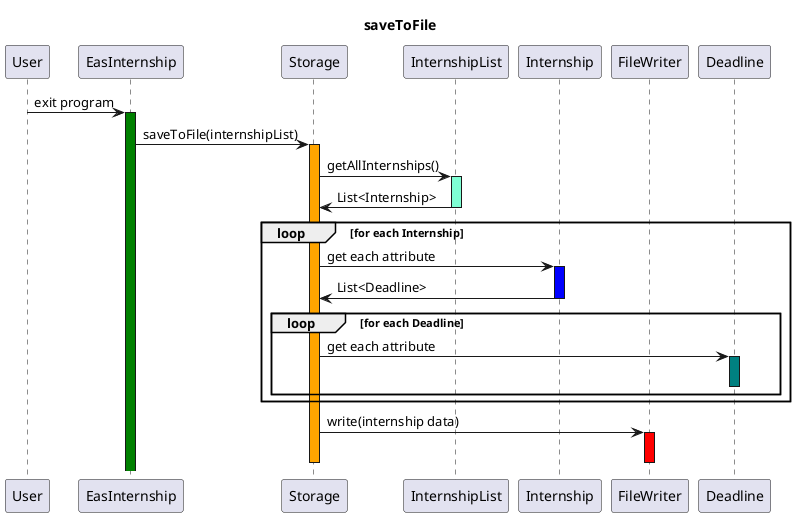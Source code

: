 @startuml
Title saveToFile

participant User
participant EasInternship
participant Storage
participant InternshipList
participant Internship
participant FileWriter

User -> EasInternship: exit program
activate EasInternship #green
EasInternship -> Storage : saveToFile(internshipList)
activate Storage #orange
Storage -> InternshipList : getAllInternships()
activate InternshipList #aquamarine
InternshipList -> Storage : List<Internship>
deactivate InternshipList

loop for each Internship
Storage-> Internship : get each attribute
activate Internship #blue
Internship -> Storage : List<Deadline>
deactivate Internship
    loop for each Deadline
        Storage -> Deadline : get each attribute
        activate Deadline  #teal
        deactivate Deadline
    end
end

Storage -> FileWriter : write(internship data)
activate FileWriter #red
deactivate FileWriter
deactivate Storage
@enduml